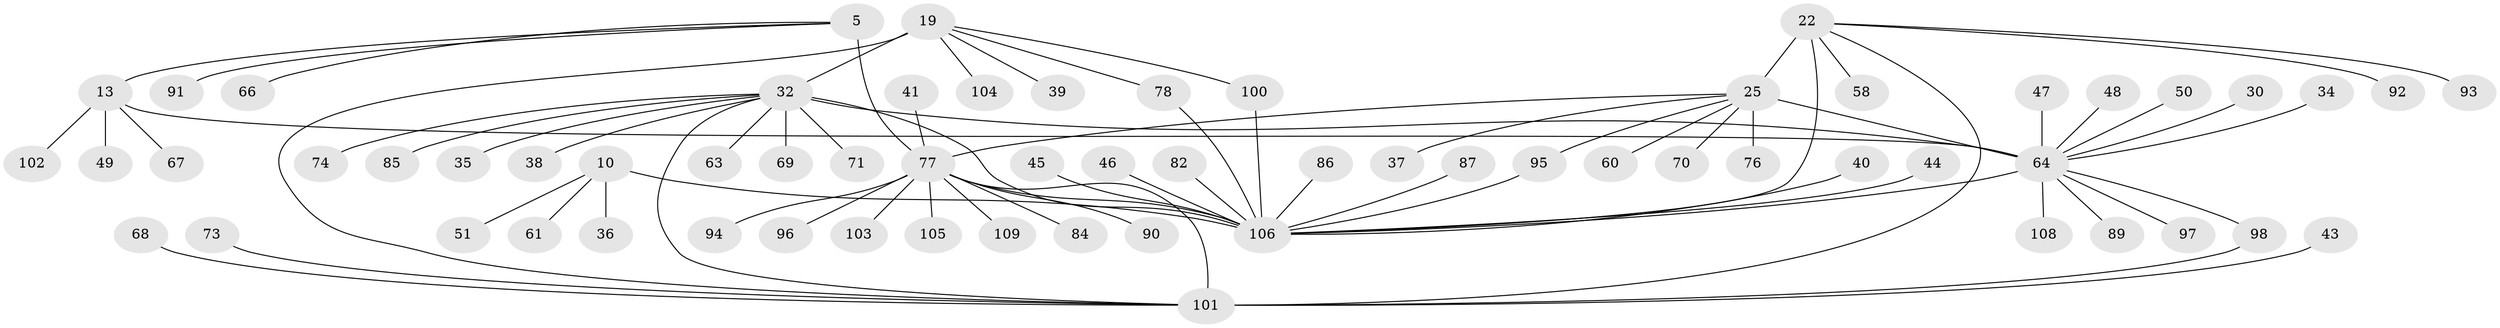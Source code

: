 // original degree distribution, {7: 0.03669724770642202, 10: 0.027522935779816515, 6: 0.07339449541284404, 8: 0.03669724770642202, 5: 0.009174311926605505, 13: 0.009174311926605505, 9: 0.027522935779816515, 14: 0.009174311926605505, 2: 0.1743119266055046, 3: 0.07339449541284404, 1: 0.5229357798165137}
// Generated by graph-tools (version 1.1) at 2025/58/03/04/25 21:58:05]
// undirected, 65 vertices, 75 edges
graph export_dot {
graph [start="1"]
  node [color=gray90,style=filled];
  5 [super="+3"];
  10 [super="+7"];
  13 [super="+12"];
  19 [super="+18"];
  22 [super="+21"];
  25 [super="+24+23"];
  30;
  32 [super="+20"];
  34;
  35;
  36;
  37;
  38;
  39;
  40;
  41;
  43;
  44;
  45;
  46;
  47;
  48;
  49;
  50;
  51 [super="+28"];
  58 [super="+29"];
  60;
  61;
  63;
  64 [super="+15"];
  66;
  67 [super="+27+54"];
  68;
  69;
  70;
  71;
  73;
  74;
  76 [super="+65"];
  77 [super="+57+2+4"];
  78;
  82;
  84;
  85 [super="+56"];
  86;
  87 [super="+26"];
  89;
  90;
  91;
  92;
  93 [super="+52"];
  94 [super="+83"];
  95 [super="+59"];
  96;
  97;
  98 [super="+53"];
  100 [super="+75"];
  101 [super="+55+72"];
  102;
  103 [super="+88"];
  104;
  105;
  106 [super="+99"];
  108;
  109 [super="+107"];
  5 -- 13;
  5 -- 66;
  5 -- 91;
  5 -- 77 [weight=7];
  10 -- 36;
  10 -- 61;
  10 -- 51;
  10 -- 106 [weight=6];
  13 -- 49;
  13 -- 102;
  13 -- 67;
  13 -- 64 [weight=6];
  19 -- 39;
  19 -- 78;
  19 -- 104;
  19 -- 100;
  19 -- 101 [weight=3];
  19 -- 32 [weight=4];
  22 -- 25 [weight=6];
  22 -- 92;
  22 -- 58;
  22 -- 93;
  22 -- 101 [weight=4];
  22 -- 106 [weight=3];
  25 -- 60;
  25 -- 70;
  25 -- 77;
  25 -- 76;
  25 -- 37;
  25 -- 95;
  25 -- 64;
  30 -- 64;
  32 -- 35;
  32 -- 69;
  32 -- 38;
  32 -- 71;
  32 -- 101 [weight=2];
  32 -- 74;
  32 -- 106;
  32 -- 85;
  32 -- 63;
  32 -- 64;
  34 -- 64;
  40 -- 106;
  41 -- 77;
  43 -- 101;
  44 -- 106;
  45 -- 106;
  46 -- 106;
  47 -- 64;
  48 -- 64;
  50 -- 64;
  64 -- 97;
  64 -- 98;
  64 -- 89;
  64 -- 106;
  64 -- 108;
  68 -- 101;
  73 -- 101;
  77 -- 96;
  77 -- 106 [weight=3];
  77 -- 101 [weight=2];
  77 -- 103;
  77 -- 105;
  77 -- 109;
  77 -- 84;
  77 -- 90;
  77 -- 94;
  78 -- 106;
  82 -- 106;
  86 -- 106;
  87 -- 106;
  95 -- 106;
  98 -- 101;
  100 -- 106;
}
